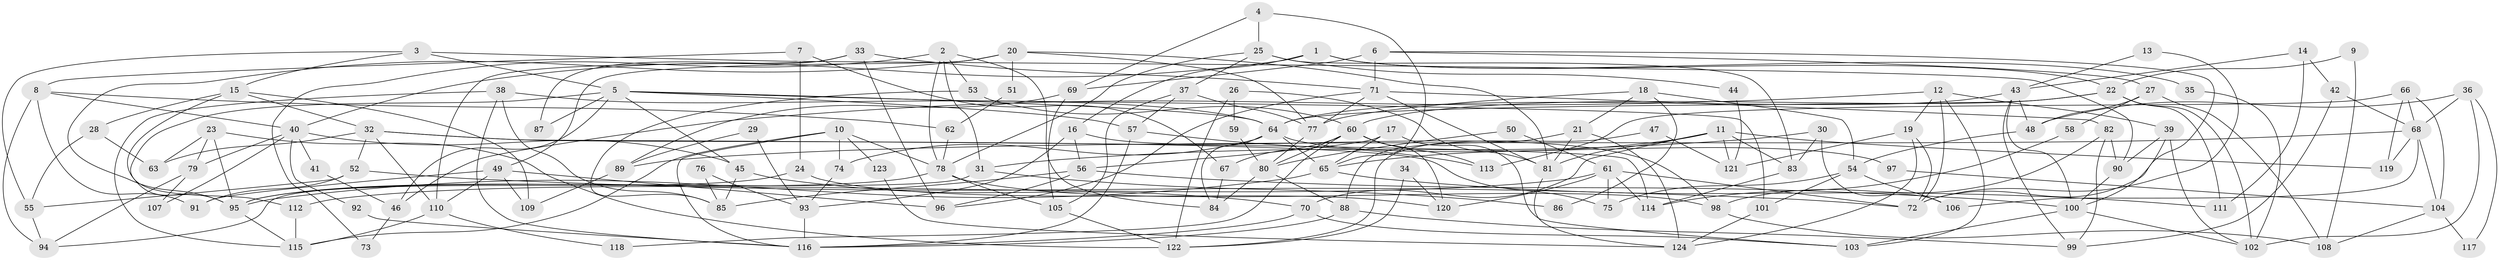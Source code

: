 // coarse degree distribution, {21: 0.02040816326530612, 7: 0.10204081632653061, 22: 0.02040816326530612, 12: 0.061224489795918366, 8: 0.12244897959183673, 11: 0.04081632653061224, 2: 0.1836734693877551, 5: 0.10204081632653061, 9: 0.02040816326530612, 3: 0.10204081632653061, 4: 0.12244897959183673, 6: 0.04081632653061224, 10: 0.04081632653061224, 1: 0.02040816326530612}
// Generated by graph-tools (version 1.1) at 2025/18/03/04/25 18:18:48]
// undirected, 124 vertices, 248 edges
graph export_dot {
graph [start="1"]
  node [color=gray90,style=filled];
  1;
  2;
  3;
  4;
  5;
  6;
  7;
  8;
  9;
  10;
  11;
  12;
  13;
  14;
  15;
  16;
  17;
  18;
  19;
  20;
  21;
  22;
  23;
  24;
  25;
  26;
  27;
  28;
  29;
  30;
  31;
  32;
  33;
  34;
  35;
  36;
  37;
  38;
  39;
  40;
  41;
  42;
  43;
  44;
  45;
  46;
  47;
  48;
  49;
  50;
  51;
  52;
  53;
  54;
  55;
  56;
  57;
  58;
  59;
  60;
  61;
  62;
  63;
  64;
  65;
  66;
  67;
  68;
  69;
  70;
  71;
  72;
  73;
  74;
  75;
  76;
  77;
  78;
  79;
  80;
  81;
  82;
  83;
  84;
  85;
  86;
  87;
  88;
  89;
  90;
  91;
  92;
  93;
  94;
  95;
  96;
  97;
  98;
  99;
  100;
  101;
  102;
  103;
  104;
  105;
  106;
  107;
  108;
  109;
  110;
  111;
  112;
  113;
  114;
  115;
  116;
  117;
  118;
  119;
  120;
  121;
  122;
  123;
  124;
  1 -- 40;
  1 -- 22;
  1 -- 16;
  1 -- 35;
  2 -- 53;
  2 -- 84;
  2 -- 31;
  2 -- 73;
  2 -- 78;
  3 -- 15;
  3 -- 5;
  3 -- 55;
  3 -- 90;
  4 -- 65;
  4 -- 25;
  4 -- 69;
  5 -- 57;
  5 -- 95;
  5 -- 45;
  5 -- 46;
  5 -- 64;
  5 -- 87;
  5 -- 101;
  6 -- 71;
  6 -- 69;
  6 -- 27;
  6 -- 72;
  7 -- 24;
  7 -- 8;
  7 -- 67;
  8 -- 94;
  8 -- 91;
  8 -- 40;
  8 -- 62;
  9 -- 108;
  9 -- 22;
  10 -- 78;
  10 -- 116;
  10 -- 74;
  10 -- 115;
  10 -- 123;
  11 -- 65;
  11 -- 81;
  11 -- 70;
  11 -- 83;
  11 -- 119;
  11 -- 121;
  12 -- 72;
  12 -- 39;
  12 -- 19;
  12 -- 46;
  12 -- 103;
  13 -- 43;
  13 -- 72;
  14 -- 42;
  14 -- 111;
  14 -- 43;
  15 -- 28;
  15 -- 32;
  15 -- 109;
  15 -- 112;
  16 -- 56;
  16 -- 93;
  16 -- 98;
  17 -- 56;
  17 -- 65;
  17 -- 103;
  18 -- 54;
  18 -- 21;
  18 -- 77;
  18 -- 86;
  19 -- 124;
  19 -- 72;
  19 -- 121;
  20 -- 95;
  20 -- 77;
  20 -- 49;
  20 -- 51;
  20 -- 81;
  21 -- 88;
  21 -- 81;
  21 -- 124;
  22 -- 64;
  22 -- 60;
  22 -- 102;
  22 -- 111;
  23 -- 79;
  23 -- 95;
  23 -- 63;
  23 -- 122;
  24 -- 95;
  24 -- 120;
  25 -- 83;
  25 -- 78;
  25 -- 37;
  25 -- 44;
  26 -- 81;
  26 -- 122;
  26 -- 59;
  27 -- 48;
  27 -- 58;
  27 -- 108;
  28 -- 55;
  28 -- 63;
  29 -- 93;
  29 -- 89;
  30 -- 83;
  30 -- 106;
  30 -- 31;
  31 -- 86;
  31 -- 94;
  32 -- 110;
  32 -- 75;
  32 -- 52;
  32 -- 63;
  32 -- 114;
  33 -- 96;
  33 -- 71;
  33 -- 87;
  33 -- 110;
  34 -- 120;
  34 -- 122;
  35 -- 102;
  36 -- 102;
  36 -- 68;
  36 -- 48;
  36 -- 117;
  37 -- 77;
  37 -- 57;
  37 -- 105;
  38 -- 64;
  38 -- 116;
  38 -- 85;
  38 -- 115;
  39 -- 90;
  39 -- 100;
  39 -- 102;
  40 -- 45;
  40 -- 41;
  40 -- 79;
  40 -- 92;
  40 -- 107;
  41 -- 46;
  42 -- 68;
  42 -- 99;
  43 -- 100;
  43 -- 48;
  43 -- 64;
  43 -- 99;
  44 -- 121;
  45 -- 70;
  45 -- 85;
  46 -- 73;
  47 -- 122;
  47 -- 121;
  48 -- 54;
  49 -- 110;
  49 -- 91;
  49 -- 96;
  49 -- 109;
  50 -- 61;
  50 -- 80;
  51 -- 62;
  52 -- 72;
  52 -- 55;
  52 -- 91;
  53 -- 60;
  53 -- 85;
  54 -- 101;
  54 -- 75;
  54 -- 106;
  55 -- 94;
  56 -- 85;
  56 -- 100;
  56 -- 96;
  57 -- 116;
  57 -- 113;
  58 -- 114;
  59 -- 80;
  60 -- 67;
  60 -- 113;
  60 -- 80;
  60 -- 118;
  60 -- 120;
  61 -- 112;
  61 -- 72;
  61 -- 75;
  61 -- 114;
  61 -- 120;
  62 -- 78;
  64 -- 65;
  64 -- 74;
  64 -- 84;
  64 -- 97;
  65 -- 95;
  65 -- 111;
  66 -- 68;
  66 -- 119;
  66 -- 104;
  66 -- 113;
  67 -- 84;
  68 -- 89;
  68 -- 104;
  68 -- 106;
  68 -- 119;
  69 -- 105;
  69 -- 89;
  70 -- 103;
  70 -- 116;
  71 -- 82;
  71 -- 96;
  71 -- 77;
  71 -- 81;
  74 -- 93;
  76 -- 93;
  76 -- 85;
  77 -- 80;
  78 -- 98;
  78 -- 95;
  78 -- 105;
  79 -- 94;
  79 -- 107;
  80 -- 84;
  80 -- 88;
  81 -- 124;
  82 -- 90;
  82 -- 99;
  82 -- 98;
  83 -- 114;
  88 -- 116;
  88 -- 99;
  89 -- 109;
  90 -- 100;
  92 -- 116;
  93 -- 116;
  95 -- 115;
  97 -- 104;
  98 -- 108;
  100 -- 102;
  100 -- 103;
  101 -- 124;
  104 -- 108;
  104 -- 117;
  105 -- 122;
  110 -- 115;
  110 -- 118;
  112 -- 115;
  123 -- 124;
}
